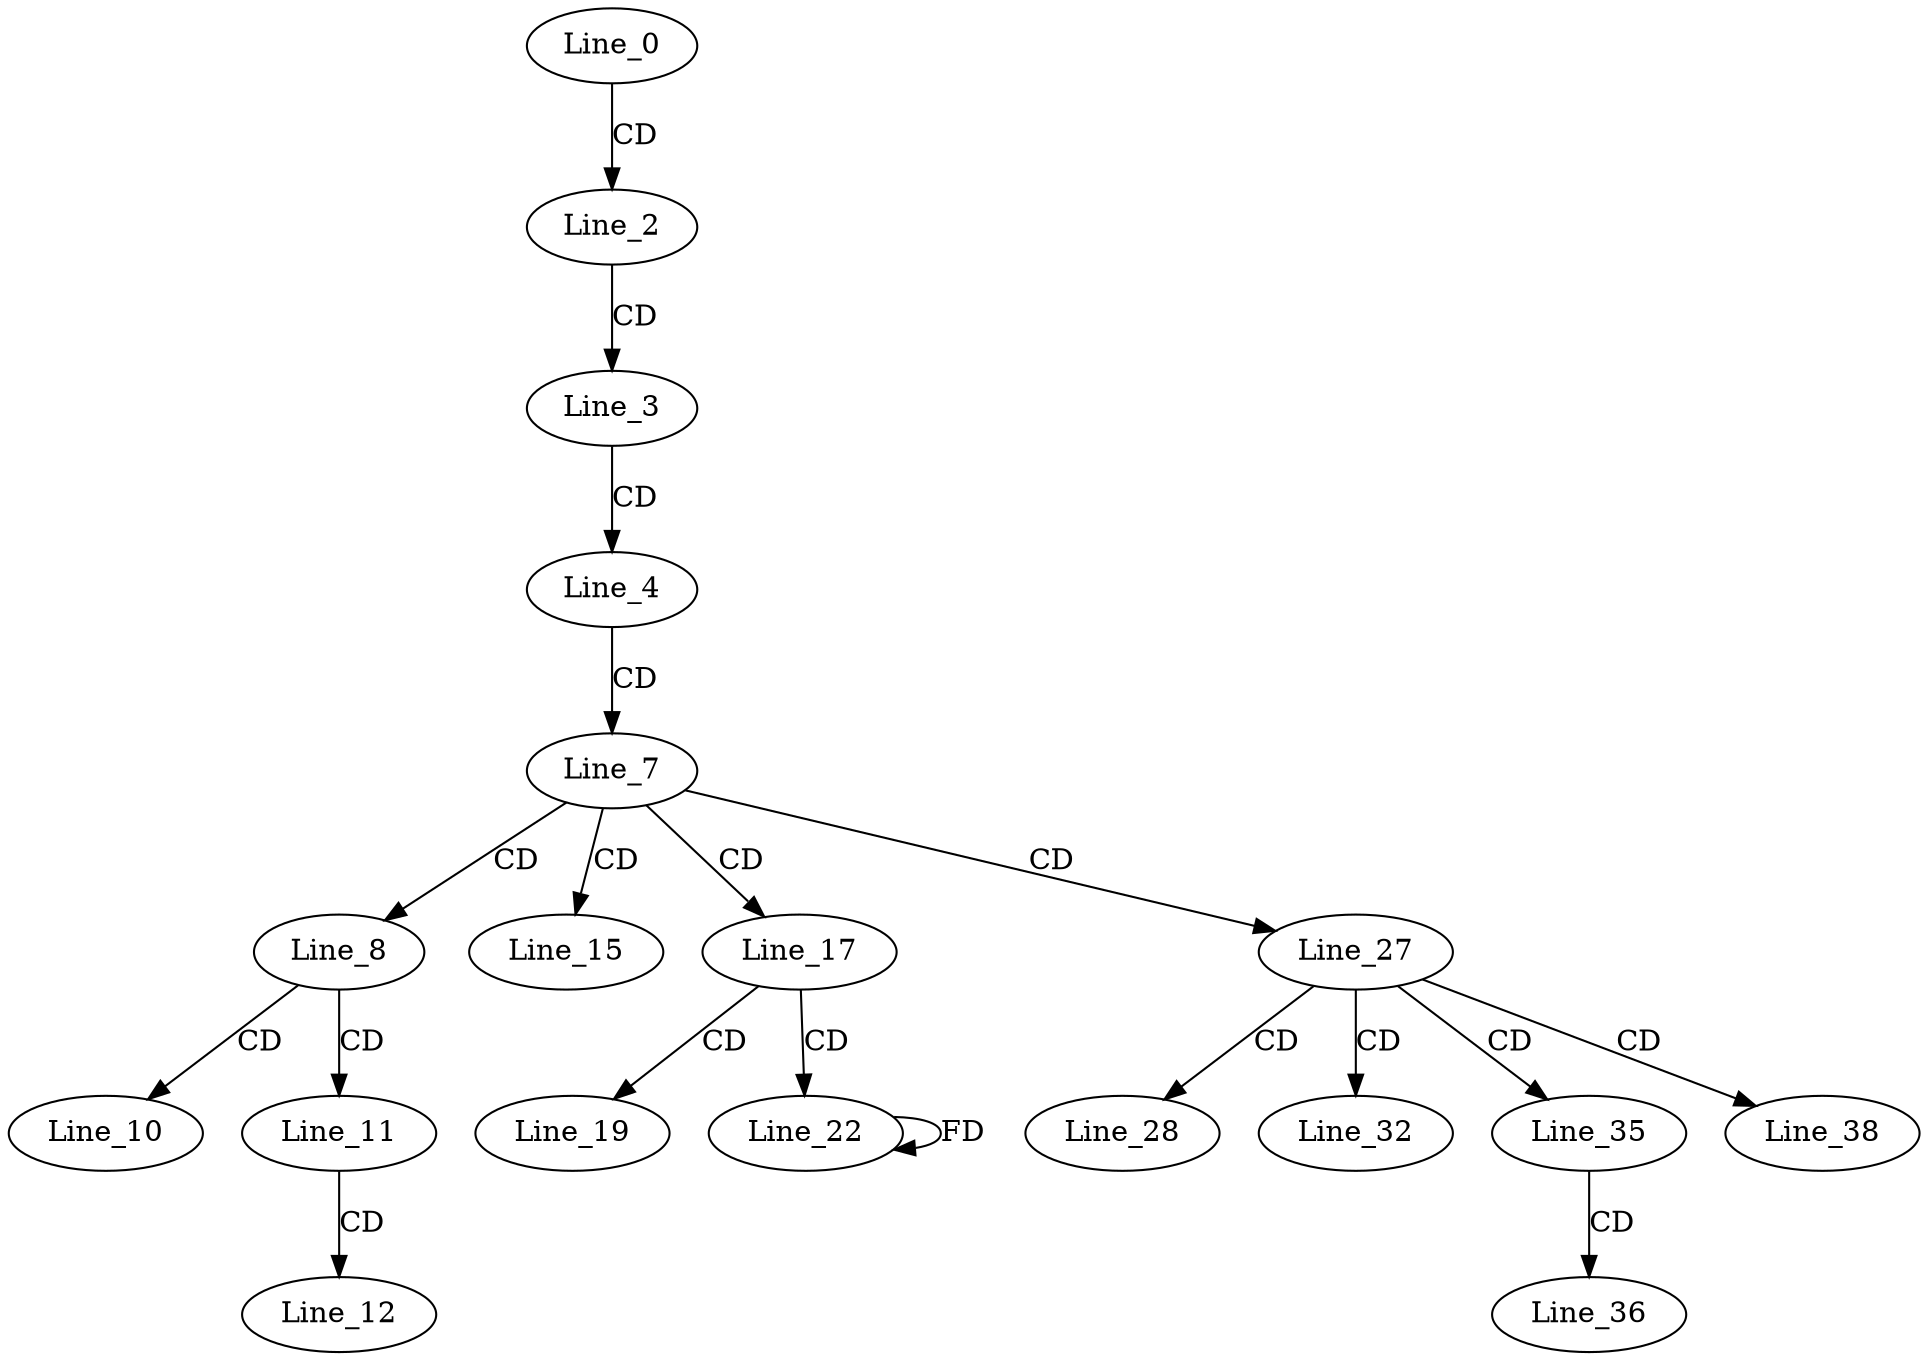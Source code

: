 digraph G {
  Line_0;
  Line_2;
  Line_3;
  Line_4;
  Line_7;
  Line_8;
  Line_10;
  Line_11;
  Line_11;
  Line_12;
  Line_15;
  Line_17;
  Line_19;
  Line_22;
  Line_27;
  Line_28;
  Line_32;
  Line_35;
  Line_36;
  Line_38;
  Line_0 -> Line_2 [ label="CD" ];
  Line_2 -> Line_3 [ label="CD" ];
  Line_3 -> Line_4 [ label="CD" ];
  Line_4 -> Line_7 [ label="CD" ];
  Line_7 -> Line_8 [ label="CD" ];
  Line_8 -> Line_10 [ label="CD" ];
  Line_8 -> Line_11 [ label="CD" ];
  Line_11 -> Line_12 [ label="CD" ];
  Line_7 -> Line_15 [ label="CD" ];
  Line_7 -> Line_17 [ label="CD" ];
  Line_17 -> Line_19 [ label="CD" ];
  Line_17 -> Line_22 [ label="CD" ];
  Line_22 -> Line_22 [ label="FD" ];
  Line_7 -> Line_27 [ label="CD" ];
  Line_27 -> Line_28 [ label="CD" ];
  Line_27 -> Line_32 [ label="CD" ];
  Line_27 -> Line_35 [ label="CD" ];
  Line_35 -> Line_36 [ label="CD" ];
  Line_27 -> Line_38 [ label="CD" ];
}
